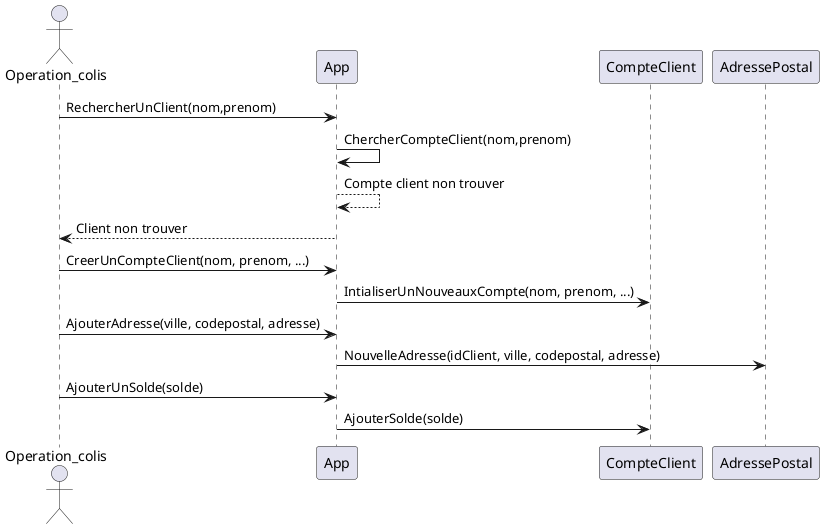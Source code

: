 @startuml Création de compte client

actor Operation_colis

Operation_colis -> App : RechercherUnClient(nom,prenom)
App -> App : ChercherCompteClient(nom,prenom)
App --> App : Compte client non trouver
App --> Operation_colis : Client non trouver

Operation_colis -> App : CreerUnCompteClient(nom, prenom, ...)
App ->  CompteClient : IntialiserUnNouveauxCompte(nom, prenom, ...)

Operation_colis -> App : AjouterAdresse(ville, codepostal, adresse)
App -> AdressePostal : NouvelleAdresse(idClient, ville, codepostal, adresse)
Operation_colis -> App : AjouterUnSolde(solde)
App -> CompteClient : AjouterSolde(solde)

@enduml